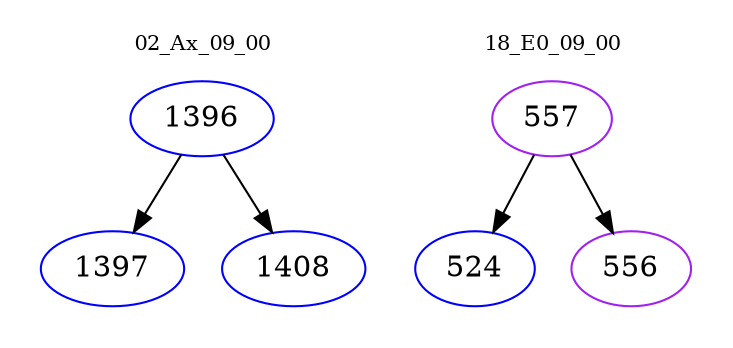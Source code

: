 digraph{
subgraph cluster_0 {
color = white
label = "02_Ax_09_00";
fontsize=10;
T0_1396 [label="1396", color="blue"]
T0_1396 -> T0_1397 [color="black"]
T0_1397 [label="1397", color="blue"]
T0_1396 -> T0_1408 [color="black"]
T0_1408 [label="1408", color="blue"]
}
subgraph cluster_1 {
color = white
label = "18_E0_09_00";
fontsize=10;
T1_557 [label="557", color="purple"]
T1_557 -> T1_524 [color="black"]
T1_524 [label="524", color="blue"]
T1_557 -> T1_556 [color="black"]
T1_556 [label="556", color="purple"]
}
}
